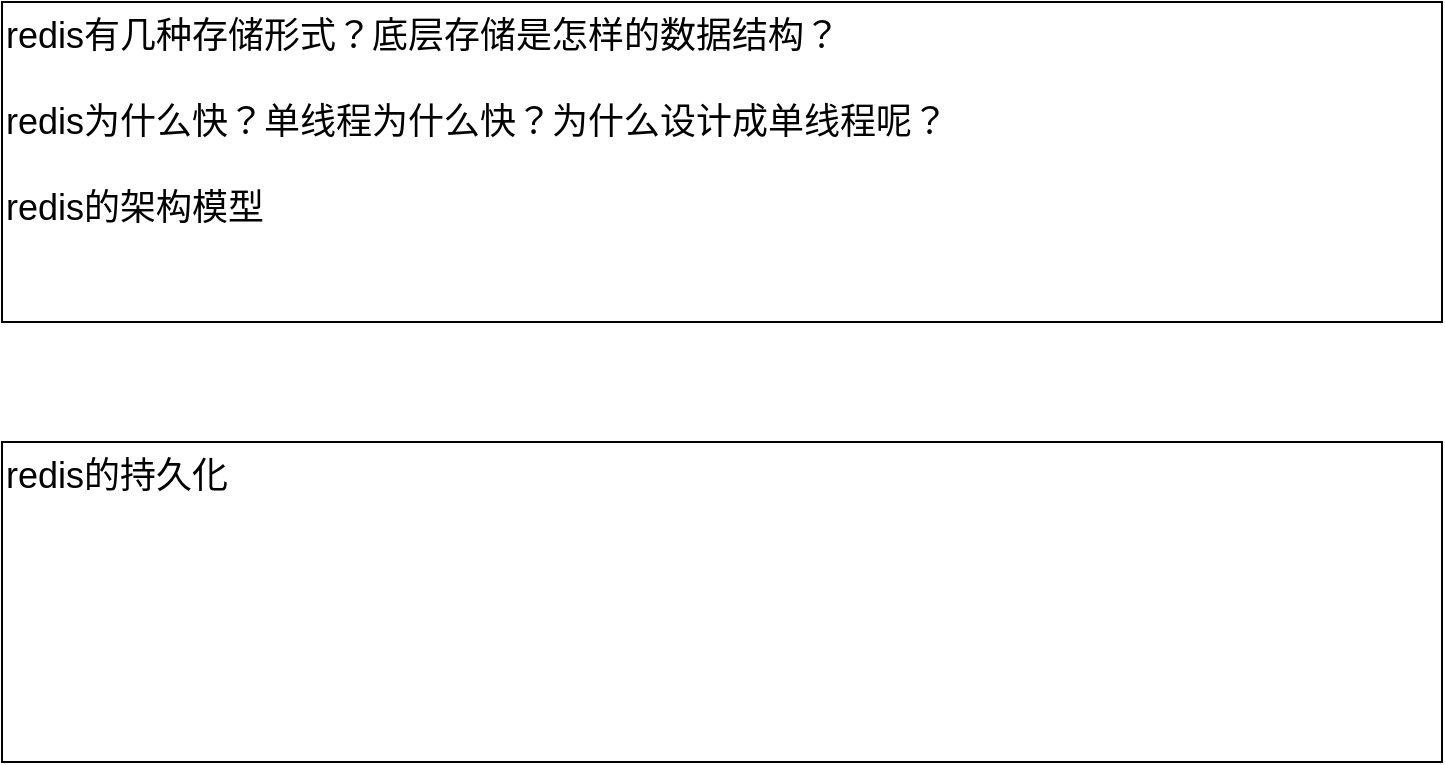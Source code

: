 <mxfile version="22.1.3" type="github">
  <diagram name="第 1 页" id="Ui-6xDZG4yXv-m0ysYRE">
    <mxGraphModel dx="2607" dy="1378" grid="1" gridSize="10" guides="1" tooltips="1" connect="1" arrows="1" fold="1" page="1" pageScale="1" pageWidth="827" pageHeight="1169" math="0" shadow="0">
      <root>
        <mxCell id="0" />
        <mxCell id="1" parent="0" />
        <mxCell id="iayUrk5L2lRTLvckCghS-1" value="redis有几种存储形式？底层存储是怎样的数据结构？&lt;br&gt;&lt;br&gt;redis为什么快？单线程为什么快？为什么设计成单线程呢？&lt;br&gt;&lt;br&gt;redis的架构模型" style="rounded=0;whiteSpace=wrap;html=1;fontSize=18;align=left;verticalAlign=top;" vertex="1" parent="1">
          <mxGeometry x="100" y="160" width="720" height="160" as="geometry" />
        </mxCell>
        <mxCell id="iayUrk5L2lRTLvckCghS-2" value="redis的持久化" style="rounded=0;whiteSpace=wrap;html=1;fontSize=18;align=left;verticalAlign=top;" vertex="1" parent="1">
          <mxGeometry x="100" y="380" width="720" height="160" as="geometry" />
        </mxCell>
      </root>
    </mxGraphModel>
  </diagram>
</mxfile>
